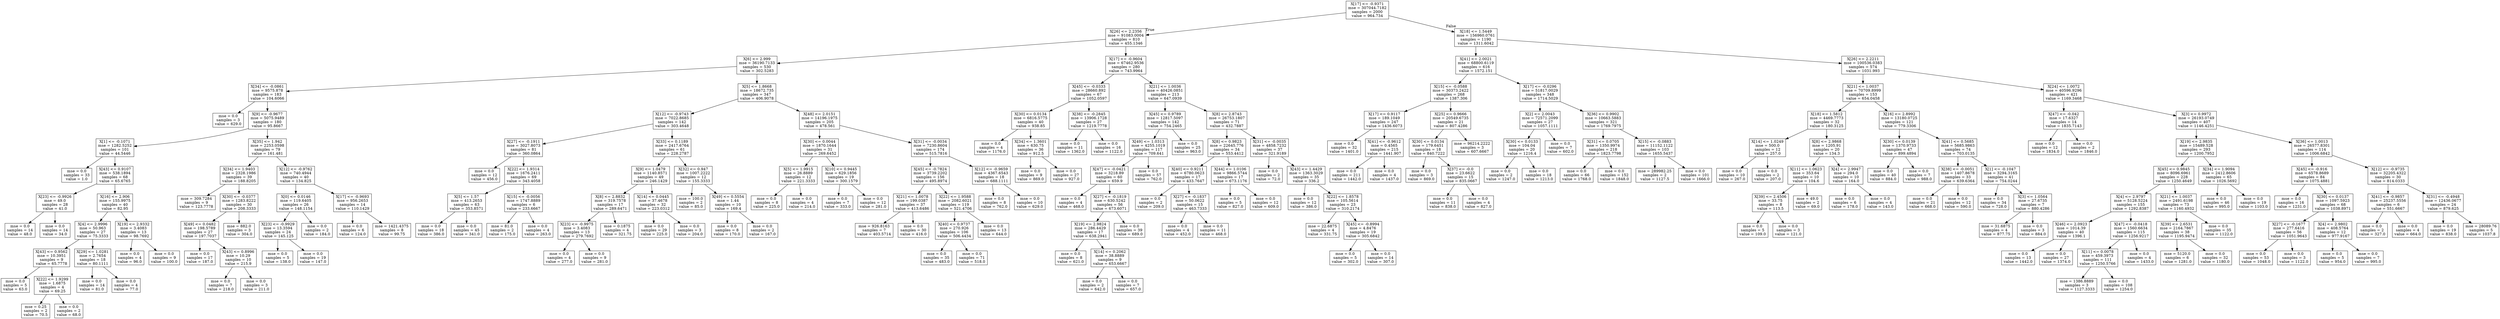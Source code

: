 digraph Tree {
node [shape=box] ;
0 [label="X[17] <= -0.9371\nmse = 307044.7182\nsamples = 2000\nvalue = 964.734"] ;
1 [label="X[26] <= 2.2356\nmse = 91083.0004\nsamples = 810\nvalue = 455.1346"] ;
0 -> 1 [labeldistance=2.5, labelangle=45, headlabel="True"] ;
2 [label="X[6] <= 2.999\nmse = 36190.7133\nsamples = 530\nvalue = 302.5283"] ;
1 -> 2 ;
3 [label="X[34] <= -0.0861\nmse = 9575.878\nsamples = 183\nvalue = 104.6066"] ;
2 -> 3 ;
4 [label="mse = 0.0\nsamples = 3\nvalue = 629.0"] ;
3 -> 4 ;
5 [label="X[9] <= -0.9677\nmse = 5075.9489\nsamples = 180\nvalue = 95.8667"] ;
3 -> 5 ;
6 [label="X[1] <= -0.1071\nmse = 1282.5252\nsamples = 101\nvalue = 44.5446"] ;
5 -> 6 ;
7 [label="mse = 0.0\nsamples = 33\nvalue = 1.0"] ;
6 -> 7 ;
8 [label="X[43] <= 0.9107\nmse = 538.1894\nsamples = 68\nvalue = 65.6765"] ;
6 -> 8 ;
9 [label="X[23] <= -0.9926\nmse = 49.0\nsamples = 28\nvalue = 41.0"] ;
8 -> 9 ;
10 [label="mse = 0.0\nsamples = 14\nvalue = 48.0"] ;
9 -> 10 ;
11 [label="mse = 0.0\nsamples = 14\nvalue = 34.0"] ;
9 -> 11 ;
12 [label="X[16] <= 2.906\nmse = 155.9975\nsamples = 40\nvalue = 82.95"] ;
8 -> 12 ;
13 [label="X[4] <= 2.9996\nmse = 50.963\nsamples = 27\nvalue = 75.3333"] ;
12 -> 13 ;
14 [label="X[43] <= 0.9562\nmse = 10.3951\nsamples = 9\nvalue = 65.7778"] ;
13 -> 14 ;
15 [label="mse = 0.0\nsamples = 5\nvalue = 63.0"] ;
14 -> 15 ;
16 [label="X[22] <= 1.9299\nmse = 1.6875\nsamples = 4\nvalue = 69.25"] ;
14 -> 16 ;
17 [label="mse = 0.25\nsamples = 2\nvalue = 70.5"] ;
16 -> 17 ;
18 [label="mse = 0.0\nsamples = 2\nvalue = 68.0"] ;
16 -> 18 ;
19 [label="X[29] <= 1.0281\nmse = 2.7654\nsamples = 18\nvalue = 80.1111"] ;
13 -> 19 ;
20 [label="mse = 0.0\nsamples = 14\nvalue = 81.0"] ;
19 -> 20 ;
21 [label="mse = 0.0\nsamples = 4\nvalue = 77.0"] ;
19 -> 21 ;
22 [label="X[19] <= 2.9332\nmse = 3.4083\nsamples = 13\nvalue = 98.7692"] ;
12 -> 22 ;
23 [label="mse = 0.0\nsamples = 4\nvalue = 96.0"] ;
22 -> 23 ;
24 [label="mse = 0.0\nsamples = 9\nvalue = 100.0"] ;
22 -> 24 ;
25 [label="X[35] <= 1.942\nmse = 2253.0598\nsamples = 79\nvalue = 161.481"] ;
5 -> 25 ;
26 [label="X[34] <= 1.9403\nmse = 2328.1986\nsamples = 39\nvalue = 188.8205"] ;
25 -> 26 ;
27 [label="mse = 309.7284\nsamples = 9\nvalue = 123.7778"] ;
26 -> 27 ;
28 [label="X[30] <= -0.0377\nmse = 1283.8222\nsamples = 30\nvalue = 208.3333"] ;
26 -> 28 ;
29 [label="X[49] <= 0.0482\nmse = 198.5789\nsamples = 27\nvalue = 197.7037"] ;
28 -> 29 ;
30 [label="mse = 0.0\nsamples = 17\nvalue = 187.0"] ;
29 -> 30 ;
31 [label="X[43] <= 0.8996\nmse = 10.29\nsamples = 10\nvalue = 215.9"] ;
29 -> 31 ;
32 [label="mse = 0.0\nsamples = 7\nvalue = 218.0"] ;
31 -> 32 ;
33 [label="mse = 0.0\nsamples = 3\nvalue = 211.0"] ;
31 -> 33 ;
34 [label="mse = 882.0\nsamples = 3\nvalue = 304.0"] ;
28 -> 34 ;
35 [label="X[12] <= -0.9762\nmse = 740.4944\nsamples = 40\nvalue = 134.825"] ;
25 -> 35 ;
36 [label="X[0] <= 0.0146\nmse = 119.6405\nsamples = 26\nvalue = 148.1154"] ;
35 -> 36 ;
37 [label="X[23] <= -0.9929\nmse = 13.3594\nsamples = 24\nvalue = 145.125"] ;
36 -> 37 ;
38 [label="mse = 0.0\nsamples = 5\nvalue = 138.0"] ;
37 -> 38 ;
39 [label="mse = 0.0\nsamples = 19\nvalue = 147.0"] ;
37 -> 39 ;
40 [label="mse = 0.0\nsamples = 2\nvalue = 184.0"] ;
36 -> 40 ;
41 [label="X[17] <= -0.9693\nmse = 956.2653\nsamples = 14\nvalue = 110.1429"] ;
35 -> 41 ;
42 [label="mse = 0.0\nsamples = 6\nvalue = 124.0"] ;
41 -> 42 ;
43 [label="mse = 1421.4375\nsamples = 8\nvalue = 99.75"] ;
41 -> 43 ;
44 [label="X[5] <= 1.8668\nmse = 18672.735\nsamples = 347\nvalue = 406.9078"] ;
2 -> 44 ;
45 [label="X[12] <= -0.9743\nmse = 7022.8685\nsamples = 142\nvalue = 303.4648"] ;
44 -> 45 ;
46 [label="X[27] <= -0.1911\nmse = 3027.8073\nsamples = 81\nvalue = 360.0864"] ;
45 -> 46 ;
47 [label="mse = 0.0\nsamples = 12\nvalue = 456.0"] ;
46 -> 47 ;
48 [label="X[22] <= 1.9314\nmse = 1676.2411\nsamples = 69\nvalue = 343.4058"] ;
46 -> 48 ;
49 [label="X[5] <= 1.57\nmse = 413.2653\nsamples = 63\nvalue = 353.8571"] ;
48 -> 49 ;
50 [label="mse = 0.0\nsamples = 18\nvalue = 386.0"] ;
49 -> 50 ;
51 [label="mse = 0.0\nsamples = 45\nvalue = 341.0"] ;
49 -> 51 ;
52 [label="X[15] <= -0.0056\nmse = 1747.8889\nsamples = 6\nvalue = 233.6667"] ;
48 -> 52 ;
53 [label="mse = 81.0\nsamples = 2\nvalue = 175.0"] ;
52 -> 53 ;
54 [label="mse = 0.0\nsamples = 4\nvalue = 263.0"] ;
52 -> 54 ;
55 [label="X[33] <= 0.1189\nmse = 2417.6764\nsamples = 61\nvalue = 228.2787"] ;
45 -> 55 ;
56 [label="X[9] <= 1.0479\nmse = 1140.8571\nsamples = 49\nvalue = 246.1429"] ;
55 -> 56 ;
57 [label="X[8] <= 2.8832\nmse = 319.7578\nsamples = 17\nvalue = 289.6471"] ;
56 -> 57 ;
58 [label="X[23] <= -0.9975\nmse = 3.4083\nsamples = 13\nvalue = 279.7692"] ;
57 -> 58 ;
59 [label="mse = 0.0\nsamples = 4\nvalue = 277.0"] ;
58 -> 59 ;
60 [label="mse = 0.0\nsamples = 9\nvalue = 281.0"] ;
58 -> 60 ;
61 [label="mse = 0.1875\nsamples = 4\nvalue = 321.75"] ;
57 -> 61 ;
62 [label="X[14] <= 0.0445\nmse = 37.4678\nsamples = 32\nvalue = 223.0312"] ;
56 -> 62 ;
63 [label="mse = 0.0\nsamples = 29\nvalue = 225.0"] ;
62 -> 63 ;
64 [label="mse = 0.0\nsamples = 3\nvalue = 204.0"] ;
62 -> 64 ;
65 [label="X[32] <= 0.947\nmse = 1007.2222\nsamples = 12\nvalue = 155.3333"] ;
55 -> 65 ;
66 [label="mse = 100.0\nsamples = 2\nvalue = 85.0"] ;
65 -> 66 ;
67 [label="X[49] <= 0.5554\nmse = 1.44\nsamples = 10\nvalue = 169.4"] ;
65 -> 67 ;
68 [label="mse = 0.0\nsamples = 8\nvalue = 170.0"] ;
67 -> 68 ;
69 [label="mse = 0.0\nsamples = 2\nvalue = 167.0"] ;
67 -> 69 ;
70 [label="X[48] <= 2.0151\nmse = 14196.1975\nsamples = 205\nvalue = 478.561"] ;
44 -> 70 ;
71 [label="X[30] <= 0.0044\nmse = 1870.1644\nsamples = 31\nvalue = 269.6452"] ;
70 -> 71 ;
72 [label="X[5] <= 1.9915\nmse = 26.8889\nsamples = 12\nvalue = 221.3333"] ;
71 -> 72 ;
73 [label="mse = 0.0\nsamples = 8\nvalue = 225.0"] ;
72 -> 73 ;
74 [label="mse = 0.0\nsamples = 4\nvalue = 214.0"] ;
72 -> 74 ;
75 [label="X[10] <= 0.9445\nmse = 629.1856\nsamples = 19\nvalue = 300.1579"] ;
71 -> 75 ;
76 [label="mse = 0.0\nsamples = 7\nvalue = 333.0"] ;
75 -> 76 ;
77 [label="mse = 0.0\nsamples = 12\nvalue = 281.0"] ;
75 -> 77 ;
78 [label="X[31] <= -0.0034\nmse = 7230.8604\nsamples = 174\nvalue = 515.7816"] ;
70 -> 78 ;
79 [label="X[45] <= -0.7824\nmse = 3739.2202\nsamples = 156\nvalue = 495.8974"] ;
78 -> 79 ;
80 [label="X[21] <= 1.0078\nmse = 199.0387\nsamples = 37\nvalue = 413.6486"] ;
79 -> 80 ;
81 [label="mse = 926.8163\nsamples = 7\nvalue = 403.5714"] ;
80 -> 81 ;
82 [label="mse = 0.0\nsamples = 30\nvalue = 416.0"] ;
80 -> 82 ;
83 [label="X[22] <= 1.9588\nmse = 2082.6021\nsamples = 119\nvalue = 521.4706"] ;
79 -> 83 ;
84 [label="X[40] <= 0.9737\nmse = 270.926\nsamples = 106\nvalue = 506.4434"] ;
83 -> 84 ;
85 [label="mse = 0.0\nsamples = 35\nvalue = 483.0"] ;
84 -> 85 ;
86 [label="mse = 0.0\nsamples = 71\nvalue = 518.0"] ;
84 -> 86 ;
87 [label="mse = 0.0\nsamples = 13\nvalue = 644.0"] ;
83 -> 87 ;
88 [label="X[12] <= -0.9659\nmse = 4367.6543\nsamples = 18\nvalue = 688.1111"] ;
78 -> 88 ;
89 [label="mse = 0.0\nsamples = 8\nvalue = 762.0"] ;
88 -> 89 ;
90 [label="mse = 0.0\nsamples = 10\nvalue = 629.0"] ;
88 -> 90 ;
91 [label="X[17] <= -0.9604\nmse = 67462.9536\nsamples = 280\nvalue = 743.9964"] ;
1 -> 91 ;
92 [label="X[45] <= -0.0333\nmse = 28660.892\nsamples = 67\nvalue = 1052.0597"] ;
91 -> 92 ;
93 [label="X[30] <= 0.0134\nmse = 6816.5775\nsamples = 40\nvalue = 938.85"] ;
92 -> 93 ;
94 [label="mse = 0.0\nsamples = 4\nvalue = 1176.0"] ;
93 -> 94 ;
95 [label="X[34] <= 1.3601\nmse = 630.75\nsamples = 36\nvalue = 912.5"] ;
93 -> 95 ;
96 [label="mse = 0.0\nsamples = 9\nvalue = 869.0"] ;
95 -> 96 ;
97 [label="mse = 0.0\nsamples = 27\nvalue = 927.0"] ;
95 -> 97 ;
98 [label="X[38] <= -0.2845\nmse = 13906.1728\nsamples = 27\nvalue = 1219.7778"] ;
92 -> 98 ;
99 [label="mse = 0.0\nsamples = 11\nvalue = 1362.0"] ;
98 -> 99 ;
100 [label="mse = 0.0\nsamples = 16\nvalue = 1122.0"] ;
98 -> 100 ;
101 [label="X[21] <= 1.0036\nmse = 40426.0851\nsamples = 213\nvalue = 647.0939"] ;
91 -> 101 ;
102 [label="X[45] <= 0.9789\nmse = 12817.5097\nsamples = 142\nvalue = 754.2465"] ;
101 -> 102 ;
103 [label="X[49] <= 1.0313\nmse = 4255.1019\nsamples = 117\nvalue = 709.641"] ;
102 -> 103 ;
104 [label="X[47] <= -0.0421\nmse = 3218.89\nsamples = 60\nvalue = 659.9"] ;
103 -> 104 ;
105 [label="mse = 0.0\nsamples = 4\nvalue = 468.0"] ;
104 -> 105 ;
106 [label="X[27] <= -0.1819\nmse = 630.5242\nsamples = 56\nvalue = 673.6071"] ;
104 -> 106 ;
107 [label="X[19] <= 2.9824\nmse = 286.4429\nsamples = 17\nvalue = 638.2941"] ;
106 -> 107 ;
108 [label="mse = 0.0\nsamples = 8\nvalue = 621.0"] ;
107 -> 108 ;
109 [label="X[14] <= 0.2062\nmse = 38.8889\nsamples = 9\nvalue = 653.6667"] ;
107 -> 109 ;
110 [label="mse = 0.0\nsamples = 2\nvalue = 642.0"] ;
109 -> 110 ;
111 [label="mse = 0.0\nsamples = 7\nvalue = 657.0"] ;
109 -> 111 ;
112 [label="mse = 0.0\nsamples = 39\nvalue = 689.0"] ;
106 -> 112 ;
113 [label="mse = 0.0\nsamples = 57\nvalue = 762.0"] ;
103 -> 113 ;
114 [label="mse = 0.0\nsamples = 25\nvalue = 963.0"] ;
102 -> 114 ;
115 [label="X[8] <= 2.8743\nmse = 26753.1807\nsamples = 71\nvalue = 432.7887"] ;
101 -> 115 ;
116 [label="X[8] <= 0.9823\nmse = 22645.776\nsamples = 34\nvalue = 553.4412"] ;
115 -> 116 ;
117 [label="X[40] <= 0.9211\nmse = 6780.0623\nsamples = 17\nvalue = 433.7647"] ;
116 -> 117 ;
118 [label="mse = 0.0\nsamples = 2\nvalue = 209.0"] ;
117 -> 118 ;
119 [label="X[27] <= -0.1837\nmse = 50.0622\nsamples = 15\nvalue = 463.7333"] ;
117 -> 119 ;
120 [label="mse = 0.0\nsamples = 4\nvalue = 452.0"] ;
119 -> 120 ;
121 [label="mse = 0.0\nsamples = 11\nvalue = 468.0"] ;
119 -> 121 ;
122 [label="X[44] <= 1.0106\nmse = 9866.5744\nsamples = 17\nvalue = 673.1176"] ;
116 -> 122 ;
123 [label="mse = 0.0\nsamples = 5\nvalue = 827.0"] ;
122 -> 123 ;
124 [label="mse = 0.0\nsamples = 12\nvalue = 609.0"] ;
122 -> 124 ;
125 [label="X[31] <= -0.0035\nmse = 4858.7232\nsamples = 37\nvalue = 321.9189"] ;
115 -> 125 ;
126 [label="mse = 0.0\nsamples = 2\nvalue = 72.0"] ;
125 -> 126 ;
127 [label="X[43] <= 1.4429\nmse = 1363.3029\nsamples = 35\nvalue = 336.2"] ;
125 -> 127 ;
128 [label="mse = 0.0\nsamples = 12\nvalue = 386.0"] ;
127 -> 128 ;
129 [label="X[22] <= 1.8578\nmse = 105.5614\nsamples = 23\nvalue = 310.2174"] ;
127 -> 129 ;
130 [label="mse = 22.6875\nsamples = 4\nvalue = 331.75"] ;
129 -> 130 ;
131 [label="X[45] <= -0.8994\nmse = 4.8476\nsamples = 19\nvalue = 305.6842"] ;
129 -> 131 ;
132 [label="mse = 0.0\nsamples = 5\nvalue = 302.0"] ;
131 -> 132 ;
133 [label="mse = 0.0\nsamples = 14\nvalue = 307.0"] ;
131 -> 133 ;
134 [label="X[18] <= 1.5449\nmse = 156960.0761\nsamples = 1190\nvalue = 1311.6042"] ;
0 -> 134 [labeldistance=2.5, labelangle=-45, headlabel="False"] ;
135 [label="X[41] <= 2.0021\nmse = 68800.6119\nsamples = 616\nvalue = 1572.151"] ;
134 -> 135 ;
136 [label="X[15] <= -0.0588\nmse = 30373.2422\nsamples = 268\nvalue = 1387.306"] ;
135 -> 136 ;
137 [label="X[17] <= 0.9117\nmse = 189.1049\nsamples = 247\nvalue = 1436.6073"] ;
136 -> 137 ;
138 [label="mse = 0.0\nsamples = 32\nvalue = 1401.0"] ;
137 -> 138 ;
139 [label="X[41] <= -0.9612\nmse = 0.4565\nsamples = 215\nvalue = 1441.907"] ;
137 -> 139 ;
140 [label="mse = 0.0\nsamples = 211\nvalue = 1442.0"] ;
139 -> 140 ;
141 [label="mse = 0.0\nsamples = 4\nvalue = 1437.0"] ;
139 -> 141 ;
142 [label="X[25] <= 0.9666\nmse = 20549.6735\nsamples = 21\nvalue = 807.4286"] ;
136 -> 142 ;
143 [label="X[30] <= 0.0134\nmse = 179.6451\nsamples = 18\nvalue = 840.7222"] ;
142 -> 143 ;
144 [label="mse = 0.0\nsamples = 3\nvalue = 869.0"] ;
143 -> 144 ;
145 [label="X[37] <= -0.0\nmse = 23.6622\nsamples = 15\nvalue = 835.0667"] ;
143 -> 145 ;
146 [label="mse = 0.0\nsamples = 11\nvalue = 838.0"] ;
145 -> 146 ;
147 [label="mse = 0.0\nsamples = 4\nvalue = 827.0"] ;
145 -> 147 ;
148 [label="mse = 96214.2222\nsamples = 3\nvalue = 607.6667"] ;
142 -> 148 ;
149 [label="X[17] <= -0.0296\nmse = 51817.0029\nsamples = 348\nvalue = 1714.5029"] ;
135 -> 149 ;
150 [label="X[2] <= 2.0043\nmse = 72571.2099\nsamples = 27\nvalue = 1057.1111"] ;
149 -> 150 ;
151 [label="X[30] <= 0.0133\nmse = 104.04\nsamples = 20\nvalue = 1216.4"] ;
150 -> 151 ;
152 [label="mse = 0.0\nsamples = 2\nvalue = 1247.0"] ;
151 -> 152 ;
153 [label="mse = 0.0\nsamples = 18\nvalue = 1213.0"] ;
151 -> 153 ;
154 [label="mse = 0.0\nsamples = 7\nvalue = 602.0"] ;
150 -> 154 ;
155 [label="X[36] <= 0.9902\nmse = 10663.5883\nsamples = 321\nvalue = 1769.7975"] ;
149 -> 155 ;
156 [label="X[31] <= 0.0705\nmse = 1350.9974\nsamples = 218\nvalue = 1823.7798"] ;
155 -> 156 ;
157 [label="mse = 0.0\nsamples = 66\nvalue = 1768.0"] ;
156 -> 157 ;
158 [label="mse = 0.0\nsamples = 152\nvalue = 1848.0"] ;
156 -> 158 ;
159 [label="X[15] <= -0.0883\nmse = 11152.1122\nsamples = 103\nvalue = 1655.5437"] ;
155 -> 159 ;
160 [label="mse = 289982.25\nsamples = 2\nvalue = 1127.5"] ;
159 -> 160 ;
161 [label="mse = 0.0\nsamples = 101\nvalue = 1666.0"] ;
159 -> 161 ;
162 [label="X[26] <= 2.2211\nmse = 100536.0383\nsamples = 574\nvalue = 1031.993"] ;
134 -> 162 ;
163 [label="X[21] <= 1.0037\nmse = 70709.8999\nsamples = 153\nvalue = 654.0458"] ;
162 -> 163 ;
164 [label="X[18] <= 1.5812\nmse = 4469.7773\nsamples = 32\nvalue = 180.3125"] ;
163 -> 164 ;
165 [label="X[14] <= 1.0249\nmse = 500.0\nsamples = 12\nvalue = 257.0"] ;
164 -> 165 ;
166 [label="mse = 0.0\nsamples = 10\nvalue = 267.0"] ;
165 -> 166 ;
167 [label="mse = 0.0\nsamples = 2\nvalue = 207.0"] ;
165 -> 167 ;
168 [label="X[8] <= 2.9868\nmse = 1205.91\nsamples = 20\nvalue = 134.3"] ;
164 -> 168 ;
169 [label="X[11] <= 1.0623\nmse = 353.64\nsamples = 10\nvalue = 104.6"] ;
168 -> 169 ;
170 [label="X[39] <= 2.4506\nmse = 33.75\nsamples = 8\nvalue = 113.5"] ;
169 -> 170 ;
171 [label="mse = 0.0\nsamples = 5\nvalue = 109.0"] ;
170 -> 171 ;
172 [label="mse = 0.0\nsamples = 3\nvalue = 121.0"] ;
170 -> 172 ;
173 [label="mse = 49.0\nsamples = 2\nvalue = 69.0"] ;
169 -> 173 ;
174 [label="X[4] <= 2.9947\nmse = 294.0\nsamples = 10\nvalue = 164.0"] ;
168 -> 174 ;
175 [label="mse = 0.0\nsamples = 6\nvalue = 178.0"] ;
174 -> 175 ;
176 [label="mse = 0.0\nsamples = 4\nvalue = 143.0"] ;
174 -> 176 ;
177 [label="X[16] <= 2.8992\nmse = 13180.0725\nsamples = 121\nvalue = 779.3306"] ;
163 -> 177 ;
178 [label="X[30] <= 0.0139\nmse = 1370.9733\nsamples = 47\nvalue = 899.4894"] ;
177 -> 178 ;
179 [label="mse = 0.0\nsamples = 40\nvalue = 884.0"] ;
178 -> 179 ;
180 [label="mse = 0.0\nsamples = 7\nvalue = 988.0"] ;
178 -> 180 ;
181 [label="X[41] <= 0.5685\nmse = 5685.9863\nsamples = 74\nvalue = 703.0135"] ;
177 -> 181 ;
182 [label="X[38] <= -0.0051\nmse = 1407.8678\nsamples = 33\nvalue = 639.6364"] ;
181 -> 182 ;
183 [label="mse = 0.0\nsamples = 21\nvalue = 668.0"] ;
182 -> 183 ;
184 [label="mse = 0.0\nsamples = 12\nvalue = 590.0"] ;
182 -> 184 ;
185 [label="X[1] <= -0.1047\nmse = 3294.3165\nsamples = 41\nvalue = 754.0244"] ;
181 -> 185 ;
186 [label="mse = 0.0\nsamples = 34\nvalue = 728.0"] ;
185 -> 186 ;
187 [label="X[3] <= 1.0564\nmse = 27.6735\nsamples = 7\nvalue = 880.4286"] ;
185 -> 187 ;
188 [label="mse = 31.6875\nsamples = 4\nvalue = 877.75"] ;
187 -> 188 ;
189 [label="mse = 0.0\nsamples = 3\nvalue = 884.0"] ;
187 -> 189 ;
190 [label="X[24] <= 1.0072\nmse = 40596.9296\nsamples = 421\nvalue = 1169.3468"] ;
162 -> 190 ;
191 [label="X[47] <= -0.042\nmse = 17.6327\nsamples = 14\nvalue = 1835.7143"] ;
190 -> 191 ;
192 [label="mse = 0.0\nsamples = 12\nvalue = 1834.0"] ;
191 -> 192 ;
193 [label="mse = 0.0\nsamples = 2\nvalue = 1846.0"] ;
191 -> 193 ;
194 [label="X[3] <= 0.9972\nmse = 26193.0749\nsamples = 407\nvalue = 1146.4251"] ;
190 -> 194 ;
195 [label="X[19] <= 2.9835\nmse = 15489.528\nsamples = 293\nvalue = 1200.7952"] ;
194 -> 195 ;
196 [label="X[45] <= 0.9845\nmse = 8096.6961\nsamples = 228\nvalue = 1250.4649"] ;
195 -> 196 ;
197 [label="X[4] <= 2.9797\nmse = 5128.5224\nsamples = 155\nvalue = 1292.8387"] ;
196 -> 197 ;
198 [label="X[46] <= 2.0923\nmse = 1014.39\nsamples = 40\nvalue = 1396.1"] ;
197 -> 198 ;
199 [label="mse = 0.0\nsamples = 13\nvalue = 1442.0"] ;
198 -> 199 ;
200 [label="mse = 0.0\nsamples = 27\nvalue = 1374.0"] ;
198 -> 200 ;
201 [label="X[47] <= -0.0418\nmse = 1560.6634\nsamples = 115\nvalue = 1256.9217"] ;
197 -> 201 ;
202 [label="X[11] <= 0.0078\nmse = 459.3973\nsamples = 111\nvalue = 1250.5766"] ;
201 -> 202 ;
203 [label="mse = 1386.8889\nsamples = 3\nvalue = 1127.3333"] ;
202 -> 203 ;
204 [label="mse = 0.0\nsamples = 108\nvalue = 1254.0"] ;
202 -> 204 ;
205 [label="mse = 0.0\nsamples = 4\nvalue = 1433.0"] ;
201 -> 205 ;
206 [label="X[21] <= 1.0037\nmse = 2491.6198\nsamples = 73\nvalue = 1160.4932"] ;
196 -> 206 ;
207 [label="X[39] <= 2.6531\nmse = 2164.7867\nsamples = 38\nvalue = 1195.9474"] ;
206 -> 207 ;
208 [label="mse = 5120.0\nsamples = 6\nvalue = 1281.0"] ;
207 -> 208 ;
209 [label="mse = 0.0\nsamples = 32\nvalue = 1180.0"] ;
207 -> 209 ;
210 [label="mse = 0.0\nsamples = 35\nvalue = 1122.0"] ;
206 -> 210 ;
211 [label="X[34] <= 1.9094\nmse = 2412.8606\nsamples = 65\nvalue = 1026.5692"] ;
195 -> 211 ;
212 [label="mse = 0.0\nsamples = 46\nvalue = 995.0"] ;
211 -> 212 ;
213 [label="mse = 0.0\nsamples = 19\nvalue = 1103.0"] ;
211 -> 213 ;
214 [label="X[36] <= 1.0013\nmse = 26577.8301\nsamples = 114\nvalue = 1006.6842"] ;
194 -> 214 ;
215 [label="X[45] <= -0.916\nmse = 6578.8689\nsamples = 84\nvalue = 1075.4881"] ;
214 -> 215 ;
216 [label="mse = 0.0\nsamples = 16\nvalue = 1231.0"] ;
215 -> 216 ;
217 [label="X[30] <= 0.0137\nmse = 1097.5923\nsamples = 68\nvalue = 1038.8971"] ;
215 -> 217 ;
218 [label="X[27] <= -0.1677\nmse = 277.6416\nsamples = 56\nvalue = 1051.9643"] ;
217 -> 218 ;
219 [label="mse = 0.0\nsamples = 53\nvalue = 1048.0"] ;
218 -> 219 ;
220 [label="mse = 0.0\nsamples = 3\nvalue = 1122.0"] ;
218 -> 220 ;
221 [label="X[4] <= 2.9802\nmse = 408.5764\nsamples = 12\nvalue = 977.9167"] ;
217 -> 221 ;
222 [label="mse = 0.0\nsamples = 5\nvalue = 954.0"] ;
221 -> 222 ;
223 [label="mse = 0.0\nsamples = 7\nvalue = 995.0"] ;
221 -> 223 ;
224 [label="X[12] <= -0.9735\nmse = 32205.4322\nsamples = 30\nvalue = 814.0333"] ;
214 -> 224 ;
225 [label="X[41] <= -0.9857\nmse = 25237.5556\nsamples = 6\nvalue = 551.6667"] ;
224 -> 225 ;
226 [label="mse = 0.0\nsamples = 2\nvalue = 327.0"] ;
225 -> 226 ;
227 [label="mse = 0.0\nsamples = 4\nvalue = 664.0"] ;
225 -> 227 ;
228 [label="X[31] <= -0.4948\nmse = 12436.0677\nsamples = 24\nvalue = 879.625"] ;
224 -> 228 ;
229 [label="mse = 0.0\nsamples = 19\nvalue = 838.0"] ;
228 -> 229 ;
230 [label="mse = 28089.76\nsamples = 5\nvalue = 1037.8"] ;
228 -> 230 ;
}